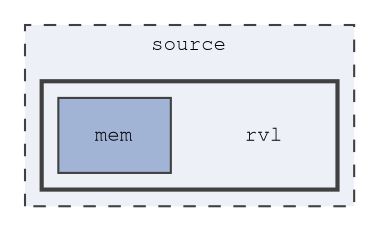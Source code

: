 digraph "source/rvl"
{
 // LATEX_PDF_SIZE
  edge [fontname="FreeMono",fontsize="10",labelfontname="FreeMono",labelfontsize="10"];
  node [fontname="FreeMono",fontsize="10",shape=record];
  compound=true
  subgraph clusterdir_b2f33c71d4aa5e7af42a1ca61ff5af1b {
    graph [ bgcolor="#edf0f7", pencolor="grey25", style="filled,dashed,", label="source", fontname="FreeMono", fontsize="10", URL="dir_b2f33c71d4aa5e7af42a1ca61ff5af1b.html"]
  subgraph clusterdir_04b1a76366f54e518bf452881c14829c {
    graph [ bgcolor="#edf0f7", pencolor="grey25", style="filled,bold,", label="", fontname="FreeMono", fontsize="10", URL="dir_04b1a76366f54e518bf452881c14829c.html"]
    dir_04b1a76366f54e518bf452881c14829c [shape=plaintext, label="rvl"];
  dir_608777b4ad318147cbb5d5ea703aa8c4 [shape=box, label="mem", style="filled,", fillcolor="#a2b4d6", color="grey25", URL="dir_608777b4ad318147cbb5d5ea703aa8c4.html"];
  }
  }
}
